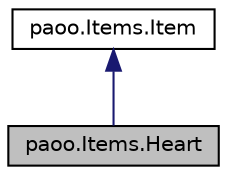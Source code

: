 digraph "paoo.Items.Heart"
{
 // LATEX_PDF_SIZE
  edge [fontname="Helvetica",fontsize="10",labelfontname="Helvetica",labelfontsize="10"];
  node [fontname="Helvetica",fontsize="10",shape=record];
  Node2 [label="paoo.Items.Heart",height=0.2,width=0.4,color="black", fillcolor="grey75", style="filled", fontcolor="black",tooltip=" "];
  Node3 -> Node2 [dir="back",color="midnightblue",fontsize="10",style="solid",fontname="Helvetica"];
  Node3 [label="paoo.Items.Item",height=0.2,width=0.4,color="black", fillcolor="white", style="filled",URL="$classpaoo_1_1_items_1_1_item.html",tooltip=" "];
}
